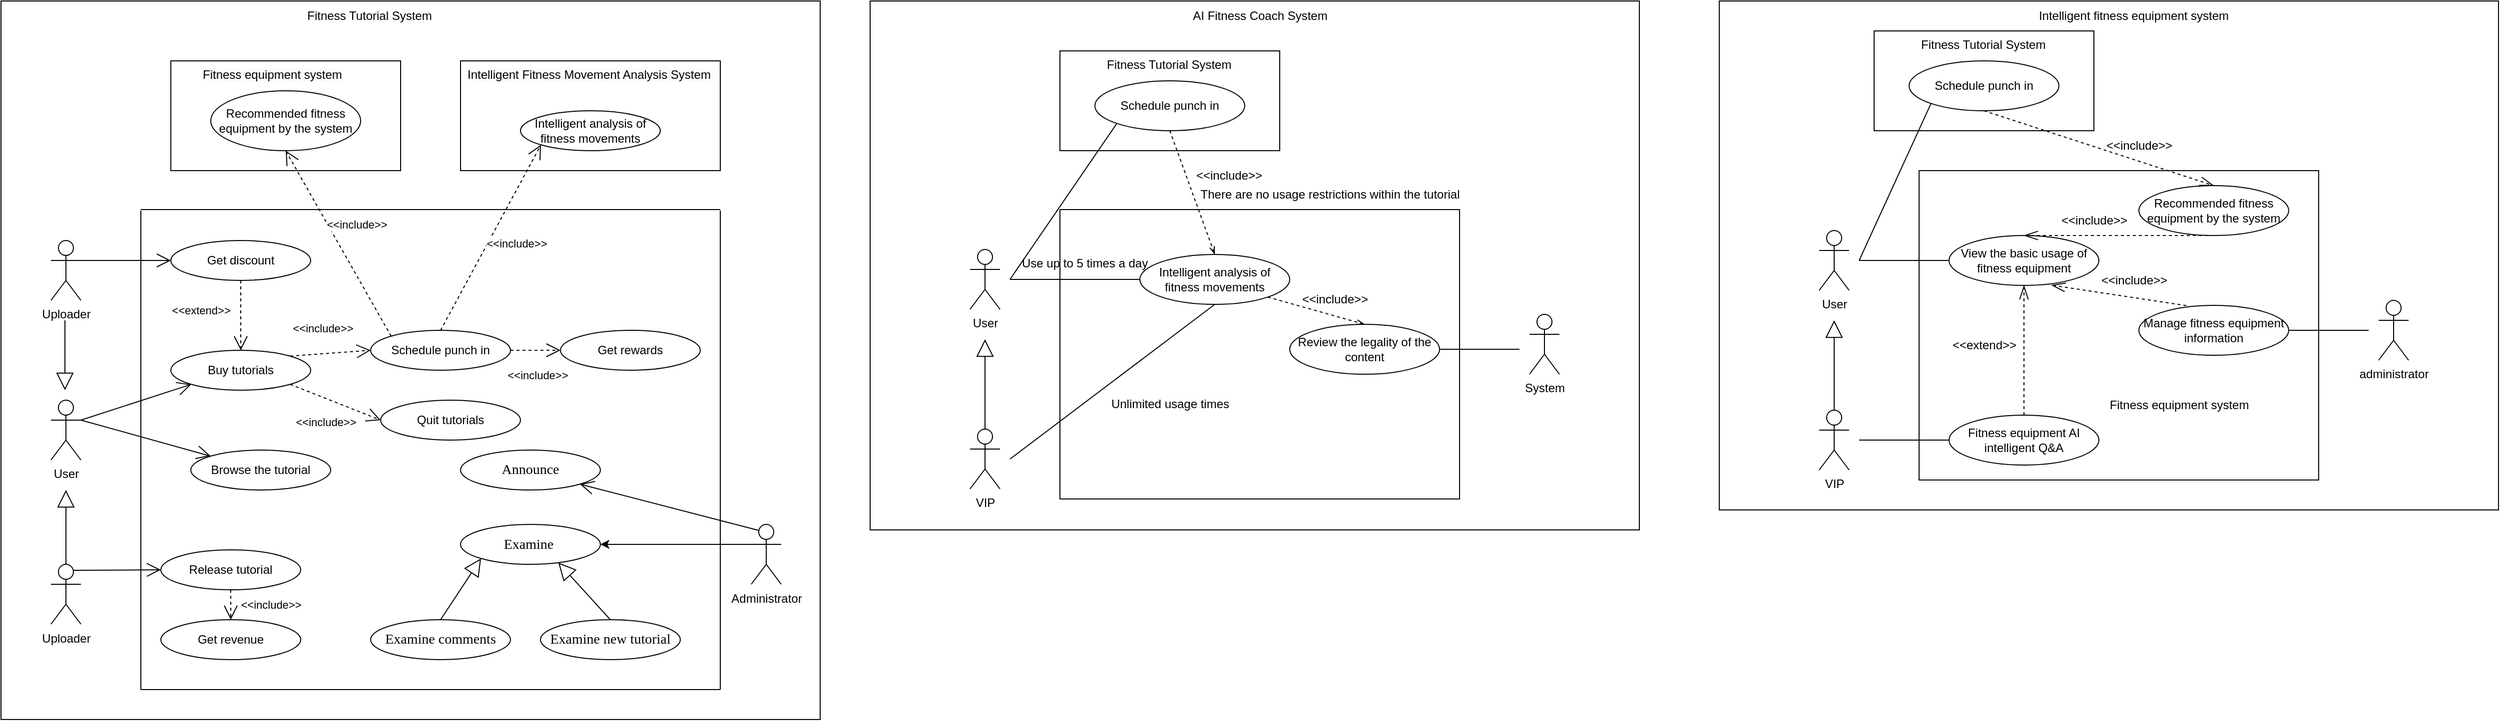 <mxfile version="22.0.3" type="device">
  <diagram name="第 1 页" id="_W_UU3THlxLHFnAgDz7l">
    <mxGraphModel dx="941" dy="1813" grid="1" gridSize="10" guides="1" tooltips="1" connect="1" arrows="1" fold="1" page="1" pageScale="1" pageWidth="827" pageHeight="1169" math="0" shadow="0">
      <root>
        <mxCell id="0" />
        <mxCell id="1" parent="0" />
        <mxCell id="W-EiwBfrbXmSW31yWyGR-8" value="" style="rounded=0;whiteSpace=wrap;html=1;fillColor=none;" parent="1" vertex="1">
          <mxGeometry x="1100" y="149" width="400" height="290" as="geometry" />
        </mxCell>
        <mxCell id="W-EiwBfrbXmSW31yWyGR-9" value="User" style="shape=umlActor;verticalLabelPosition=bottom;verticalAlign=top;html=1;" parent="1" vertex="1">
          <mxGeometry x="1010" y="189" width="30" height="60" as="geometry" />
        </mxCell>
        <mxCell id="W-EiwBfrbXmSW31yWyGR-10" style="edgeStyle=orthogonalEdgeStyle;rounded=0;orthogonalLoop=1;jettySize=auto;html=1;exitX=0.5;exitY=0;exitDx=0;exitDy=0;exitPerimeter=0;endArrow=block;endFill=0;endSize=15;" parent="1" source="W-EiwBfrbXmSW31yWyGR-11" edge="1">
          <mxGeometry relative="1" as="geometry">
            <mxPoint x="1025" y="279" as="targetPoint" />
          </mxGeometry>
        </mxCell>
        <mxCell id="W-EiwBfrbXmSW31yWyGR-11" value="VIP" style="shape=umlActor;verticalLabelPosition=bottom;verticalAlign=top;html=1;" parent="1" vertex="1">
          <mxGeometry x="1010" y="369" width="30" height="60" as="geometry" />
        </mxCell>
        <mxCell id="W-EiwBfrbXmSW31yWyGR-12" value="" style="html=1;verticalAlign=bottom;endArrow=none;curved=0;rounded=0;endFill=0;entryX=0;entryY=0.5;entryDx=0;entryDy=0;" parent="1" target="W-EiwBfrbXmSW31yWyGR-20" edge="1">
          <mxGeometry width="80" relative="1" as="geometry">
            <mxPoint x="1050" y="219" as="sourcePoint" />
            <mxPoint x="1140" y="219" as="targetPoint" />
          </mxGeometry>
        </mxCell>
        <mxCell id="W-EiwBfrbXmSW31yWyGR-13" value="" style="endArrow=none;html=1;rounded=0;endFill=0;entryX=0.5;entryY=1;entryDx=0;entryDy=0;" parent="1" target="W-EiwBfrbXmSW31yWyGR-20" edge="1">
          <mxGeometry width="50" height="50" relative="1" as="geometry">
            <mxPoint x="1050" y="399" as="sourcePoint" />
            <mxPoint x="1140" y="399" as="targetPoint" />
          </mxGeometry>
        </mxCell>
        <mxCell id="W-EiwBfrbXmSW31yWyGR-16" value="System" style="shape=umlActor;verticalLabelPosition=bottom;verticalAlign=top;html=1;outlineConnect=0;" parent="1" vertex="1">
          <mxGeometry x="1570" y="254" width="30" height="60" as="geometry" />
        </mxCell>
        <mxCell id="W-EiwBfrbXmSW31yWyGR-17" value="" style="endArrow=none;html=1;rounded=0;entryX=1;entryY=0.5;entryDx=0;entryDy=0;endFill=0;" parent="1" edge="1">
          <mxGeometry width="50" height="50" relative="1" as="geometry">
            <mxPoint x="1560" y="289" as="sourcePoint" />
            <mxPoint x="1480" y="289" as="targetPoint" />
          </mxGeometry>
        </mxCell>
        <mxCell id="W-EiwBfrbXmSW31yWyGR-20" value="Intelligent analysis of fitness movements" style="ellipse;whiteSpace=wrap;html=1;" parent="1" vertex="1">
          <mxGeometry x="1180" y="194" width="150" height="50" as="geometry" />
        </mxCell>
        <mxCell id="W-EiwBfrbXmSW31yWyGR-22" value="Review the legality of the content" style="ellipse;whiteSpace=wrap;html=1;" parent="1" vertex="1">
          <mxGeometry x="1330" y="264" width="150" height="50" as="geometry" />
        </mxCell>
        <mxCell id="W-EiwBfrbXmSW31yWyGR-24" value="Unlimited usage times" style="text;html=1;align=center;verticalAlign=middle;resizable=0;points=[];autosize=1;strokeColor=none;fillColor=none;" parent="1" vertex="1">
          <mxGeometry x="1140" y="329" width="140" height="30" as="geometry" />
        </mxCell>
        <mxCell id="W-EiwBfrbXmSW31yWyGR-25" value="Use up to 5 times a day" style="text;whiteSpace=wrap;" parent="1" vertex="1">
          <mxGeometry x="1060" y="189" width="130" height="20" as="geometry" />
        </mxCell>
        <mxCell id="W-EiwBfrbXmSW31yWyGR-28" value="" style="endArrow=openThin;html=1;rounded=0;exitX=1;exitY=1;exitDx=0;exitDy=0;entryX=0.5;entryY=0;entryDx=0;entryDy=0;dashed=1;endFill=0;" parent="1" source="W-EiwBfrbXmSW31yWyGR-20" target="W-EiwBfrbXmSW31yWyGR-22" edge="1">
          <mxGeometry width="50" height="50" relative="1" as="geometry">
            <mxPoint x="1270" y="309" as="sourcePoint" />
            <mxPoint x="1320" y="259" as="targetPoint" />
          </mxGeometry>
        </mxCell>
        <mxCell id="W-EiwBfrbXmSW31yWyGR-29" value="&amp;lt;&amp;lt;include&amp;gt;&amp;gt;" style="text;html=1;align=center;verticalAlign=middle;resizable=0;points=[];autosize=1;strokeColor=none;fillColor=none;" parent="1" vertex="1">
          <mxGeometry x="1330" y="224" width="90" height="30" as="geometry" />
        </mxCell>
        <mxCell id="vUam5XG3Os9N0VYCoi5R-13" value="" style="rounded=0;whiteSpace=wrap;html=1;fillColor=none;" parent="1" vertex="1">
          <mxGeometry x="1100" y="-10" width="220" height="100" as="geometry" />
        </mxCell>
        <mxCell id="vUam5XG3Os9N0VYCoi5R-14" value="Schedule punch in" style="ellipse;whiteSpace=wrap;html=1;" parent="1" vertex="1">
          <mxGeometry x="1135" y="20" width="150" height="50" as="geometry" />
        </mxCell>
        <mxCell id="vUam5XG3Os9N0VYCoi5R-15" value="Fitness Tutorial System" style="text;whiteSpace=wrap;" parent="1" vertex="1">
          <mxGeometry x="1145" y="-10" width="130" height="20" as="geometry" />
        </mxCell>
        <mxCell id="vUam5XG3Os9N0VYCoi5R-16" value="" style="endArrow=none;html=1;rounded=0;entryX=0;entryY=1;entryDx=0;entryDy=0;" parent="1" target="vUam5XG3Os9N0VYCoi5R-14" edge="1">
          <mxGeometry width="50" height="50" relative="1" as="geometry">
            <mxPoint x="1050" y="219" as="sourcePoint" />
            <mxPoint x="1310" y="29" as="targetPoint" />
          </mxGeometry>
        </mxCell>
        <mxCell id="vUam5XG3Os9N0VYCoi5R-17" value="" style="endArrow=openThin;html=1;rounded=0;exitX=0.5;exitY=1;exitDx=0;exitDy=0;entryX=0.5;entryY=0;entryDx=0;entryDy=0;dashed=1;endFill=0;" parent="1" source="vUam5XG3Os9N0VYCoi5R-14" target="W-EiwBfrbXmSW31yWyGR-20" edge="1">
          <mxGeometry width="50" height="50" relative="1" as="geometry">
            <mxPoint x="1520" y="43" as="sourcePoint" />
            <mxPoint x="1617" y="70" as="targetPoint" />
          </mxGeometry>
        </mxCell>
        <mxCell id="vUam5XG3Os9N0VYCoi5R-18" value="&amp;lt;&amp;lt;include&amp;gt;&amp;gt;" style="text;html=1;align=center;verticalAlign=middle;resizable=0;points=[];autosize=1;strokeColor=none;fillColor=none;" parent="1" vertex="1">
          <mxGeometry x="1224" y="100" width="90" height="30" as="geometry" />
        </mxCell>
        <mxCell id="vUam5XG3Os9N0VYCoi5R-19" value="There are no usage restrictions within the tutorial" style="text;html=1;align=center;verticalAlign=middle;resizable=0;points=[];autosize=1;strokeColor=none;fillColor=none;" parent="1" vertex="1">
          <mxGeometry x="1230" y="119" width="280" height="30" as="geometry" />
        </mxCell>
        <mxCell id="Eo8Ja9VmBqhK7dcrzEYe-1" value="" style="edgeStyle=orthogonalEdgeStyle;rounded=0;orthogonalLoop=1;jettySize=auto;html=1;exitX=0;exitY=0.333;exitDx=0;exitDy=0;exitPerimeter=0;" parent="1" source="Eo8Ja9VmBqhK7dcrzEYe-2" target="Eo8Ja9VmBqhK7dcrzEYe-20" edge="1">
          <mxGeometry relative="1" as="geometry" />
        </mxCell>
        <mxCell id="Eo8Ja9VmBqhK7dcrzEYe-2" value="Administrator" style="shape=umlActor;verticalLabelPosition=bottom;verticalAlign=top;html=1;outlineConnect=0;" parent="1" vertex="1">
          <mxGeometry x="791" y="464.5" width="30" height="60" as="geometry" />
        </mxCell>
        <mxCell id="Eo8Ja9VmBqhK7dcrzEYe-3" value="User" style="shape=umlActor;verticalLabelPosition=bottom;verticalAlign=top;html=1;outlineConnect=0;" parent="1" vertex="1">
          <mxGeometry x="90" y="340" width="30" height="60" as="geometry" />
        </mxCell>
        <mxCell id="Eo8Ja9VmBqhK7dcrzEYe-4" value="Uploader" style="shape=umlActor;verticalLabelPosition=bottom;verticalAlign=top;html=1;outlineConnect=0;" parent="1" vertex="1">
          <mxGeometry x="90" y="504.5" width="30" height="60" as="geometry" />
        </mxCell>
        <mxCell id="Eo8Ja9VmBqhK7dcrzEYe-5" value="" style="endArrow=block;endSize=15;endFill=0;html=1;rounded=0;exitX=0.5;exitY=0;exitDx=0;exitDy=0;exitPerimeter=0;" parent="1" source="Eo8Ja9VmBqhK7dcrzEYe-4" edge="1">
          <mxGeometry width="160" relative="1" as="geometry">
            <mxPoint x="220" y="390" as="sourcePoint" />
            <mxPoint x="105" y="430" as="targetPoint" />
          </mxGeometry>
        </mxCell>
        <mxCell id="Eo8Ja9VmBqhK7dcrzEYe-6" value="" style="endArrow=block;endSize=15;endFill=0;html=1;rounded=0;" parent="1" edge="1">
          <mxGeometry width="160" relative="1" as="geometry">
            <mxPoint x="104" y="260" as="sourcePoint" />
            <mxPoint x="104" y="330" as="targetPoint" />
          </mxGeometry>
        </mxCell>
        <mxCell id="Eo8Ja9VmBqhK7dcrzEYe-7" value="Release tutorial" style="ellipse;whiteSpace=wrap;html=1;" parent="1" vertex="1">
          <mxGeometry x="200" y="490" width="140" height="40" as="geometry" />
        </mxCell>
        <mxCell id="Eo8Ja9VmBqhK7dcrzEYe-8" value="Buy tutorials" style="ellipse;whiteSpace=wrap;html=1;" parent="1" vertex="1">
          <mxGeometry x="210" y="290" width="140" height="40" as="geometry" />
        </mxCell>
        <mxCell id="Eo8Ja9VmBqhK7dcrzEYe-9" value="Quit tutorials" style="ellipse;whiteSpace=wrap;html=1;" parent="1" vertex="1">
          <mxGeometry x="420" y="340" width="140" height="40" as="geometry" />
        </mxCell>
        <mxCell id="Eo8Ja9VmBqhK7dcrzEYe-10" value="Get rewards" style="ellipse;whiteSpace=wrap;html=1;" parent="1" vertex="1">
          <mxGeometry x="600" y="270" width="140" height="40" as="geometry" />
        </mxCell>
        <mxCell id="Eo8Ja9VmBqhK7dcrzEYe-11" value="Schedule punch in" style="ellipse;whiteSpace=wrap;html=1;" parent="1" vertex="1">
          <mxGeometry x="410" y="270" width="140" height="40" as="geometry" />
        </mxCell>
        <mxCell id="Eo8Ja9VmBqhK7dcrzEYe-12" value="" style="endArrow=open;endFill=1;endSize=12;html=1;rounded=0;exitX=0.75;exitY=0.1;exitDx=0;exitDy=0;exitPerimeter=0;entryX=0;entryY=0.5;entryDx=0;entryDy=0;" parent="1" source="Eo8Ja9VmBqhK7dcrzEYe-4" target="Eo8Ja9VmBqhK7dcrzEYe-7" edge="1">
          <mxGeometry width="160" relative="1" as="geometry">
            <mxPoint x="620" y="260" as="sourcePoint" />
            <mxPoint x="780" y="260" as="targetPoint" />
          </mxGeometry>
        </mxCell>
        <mxCell id="Eo8Ja9VmBqhK7dcrzEYe-13" value="" style="endArrow=open;endFill=1;endSize=12;html=1;rounded=0;exitX=1;exitY=0.333;exitDx=0;exitDy=0;exitPerimeter=0;entryX=0;entryY=1;entryDx=0;entryDy=0;" parent="1" source="Eo8Ja9VmBqhK7dcrzEYe-3" target="Eo8Ja9VmBqhK7dcrzEYe-8" edge="1">
          <mxGeometry width="160" relative="1" as="geometry">
            <mxPoint x="200" y="320" as="sourcePoint" />
            <mxPoint x="360" y="260" as="targetPoint" />
          </mxGeometry>
        </mxCell>
        <mxCell id="Eo8Ja9VmBqhK7dcrzEYe-14" value="Browse the tutorial" style="ellipse;whiteSpace=wrap;html=1;" parent="1" vertex="1">
          <mxGeometry x="230" y="390" width="140" height="40" as="geometry" />
        </mxCell>
        <mxCell id="Eo8Ja9VmBqhK7dcrzEYe-15" value="" style="endArrow=open;endFill=1;endSize=12;html=1;rounded=0;exitX=1;exitY=0.333;exitDx=0;exitDy=0;exitPerimeter=0;" parent="1" source="Eo8Ja9VmBqhK7dcrzEYe-3" target="Eo8Ja9VmBqhK7dcrzEYe-14" edge="1">
          <mxGeometry width="160" relative="1" as="geometry">
            <mxPoint x="240" y="290" as="sourcePoint" />
            <mxPoint x="350" y="348" as="targetPoint" />
          </mxGeometry>
        </mxCell>
        <mxCell id="Eo8Ja9VmBqhK7dcrzEYe-16" value="&amp;lt;&amp;lt;include&amp;gt;&amp;gt;" style="endArrow=open;endSize=12;dashed=1;html=1;rounded=0;exitX=0.5;exitY=1;exitDx=0;exitDy=0;entryX=0.5;entryY=0;entryDx=0;entryDy=0;" parent="1" source="Eo8Ja9VmBqhK7dcrzEYe-7" target="Eo8Ja9VmBqhK7dcrzEYe-27" edge="1">
          <mxGeometry x="-0.033" y="40" width="160" relative="1" as="geometry">
            <mxPoint x="279.78" y="516.0" as="sourcePoint" />
            <mxPoint x="280" y="580" as="targetPoint" />
            <mxPoint as="offset" />
          </mxGeometry>
        </mxCell>
        <mxCell id="Eo8Ja9VmBqhK7dcrzEYe-17" value="&amp;lt;&amp;lt;include&amp;gt;&amp;gt;" style="endArrow=open;endSize=12;dashed=1;html=1;rounded=0;entryX=0;entryY=0.5;entryDx=0;entryDy=0;exitX=1;exitY=0;exitDx=0;exitDy=0;" parent="1" source="Eo8Ja9VmBqhK7dcrzEYe-8" target="Eo8Ja9VmBqhK7dcrzEYe-11" edge="1">
          <mxGeometry x="-0.146" y="25" width="160" relative="1" as="geometry">
            <mxPoint x="520" y="501.0" as="sourcePoint" />
            <mxPoint x="520" y="561" as="targetPoint" />
            <mxPoint as="offset" />
          </mxGeometry>
        </mxCell>
        <mxCell id="Eo8Ja9VmBqhK7dcrzEYe-18" value="&amp;lt;&amp;lt;include&amp;gt;&amp;gt;" style="endArrow=open;endSize=12;dashed=1;html=1;rounded=0;entryX=0;entryY=0.5;entryDx=0;entryDy=0;exitX=1;exitY=1;exitDx=0;exitDy=0;" parent="1" source="Eo8Ja9VmBqhK7dcrzEYe-8" target="Eo8Ja9VmBqhK7dcrzEYe-9" edge="1">
          <mxGeometry x="-0.046" y="-22" width="160" relative="1" as="geometry">
            <mxPoint x="450" y="348" as="sourcePoint" />
            <mxPoint x="560" y="315" as="targetPoint" />
            <mxPoint as="offset" />
          </mxGeometry>
        </mxCell>
        <mxCell id="Eo8Ja9VmBqhK7dcrzEYe-19" value="&amp;lt;&amp;lt;include&amp;gt;&amp;gt;" style="endArrow=open;endSize=12;dashed=1;html=1;rounded=0;entryX=0;entryY=0.5;entryDx=0;entryDy=0;exitX=1;exitY=0.5;exitDx=0;exitDy=0;" parent="1" source="Eo8Ja9VmBqhK7dcrzEYe-11" target="Eo8Ja9VmBqhK7dcrzEYe-10" edge="1">
          <mxGeometry x="0.067" y="-25" width="160" relative="1" as="geometry">
            <mxPoint x="450" y="383" as="sourcePoint" />
            <mxPoint x="520" y="385" as="targetPoint" />
            <mxPoint as="offset" />
          </mxGeometry>
        </mxCell>
        <mxCell id="Eo8Ja9VmBqhK7dcrzEYe-20" value="&lt;p class=&quot;MsoNormal&quot;&gt;&lt;span style=&quot;mso-spacerun:&#39;yes&#39;;font-family:宋体;mso-ascii-font-family:Calibri;&lt;br/&gt;mso-hansi-font-family:Calibri;mso-bidi-font-family:&#39;Times New Roman&#39;;font-size:10.5pt;&lt;br/&gt;mso-font-kerning:1.0pt;&quot;&gt;&lt;font face=&quot;Calibri&quot;&gt;Examine&amp;nbsp;&lt;/font&gt;&lt;/span&gt;&lt;/p&gt;" style="ellipse;whiteSpace=wrap;html=1;" parent="1" vertex="1">
          <mxGeometry x="500" y="464.5" width="140" height="40" as="geometry" />
        </mxCell>
        <mxCell id="Eo8Ja9VmBqhK7dcrzEYe-21" value="&lt;p class=&quot;MsoNormal&quot;&gt;&lt;font face=&quot;Calibri&quot;&gt;&lt;span style=&quot;font-size: 14px;&quot;&gt;Announce&lt;/span&gt;&lt;/font&gt;&lt;br&gt;&lt;/p&gt;" style="ellipse;whiteSpace=wrap;html=1;" parent="1" vertex="1">
          <mxGeometry x="500" y="390" width="140" height="40" as="geometry" />
        </mxCell>
        <mxCell id="Eo8Ja9VmBqhK7dcrzEYe-22" value="&lt;p class=&quot;MsoNormal&quot;&gt;&lt;font face=&quot;Calibri&quot;&gt;&lt;span style=&quot;font-size: 14px;&quot;&gt;Examine new tutorial&lt;/span&gt;&lt;/font&gt;&lt;br&gt;&lt;/p&gt;" style="ellipse;whiteSpace=wrap;html=1;" parent="1" vertex="1">
          <mxGeometry x="580" y="560" width="140" height="40" as="geometry" />
        </mxCell>
        <mxCell id="Eo8Ja9VmBqhK7dcrzEYe-23" value="&lt;p class=&quot;MsoNormal&quot;&gt;&lt;font face=&quot;Calibri&quot;&gt;&lt;span style=&quot;font-size: 14px;&quot;&gt;Examine comments&lt;/span&gt;&lt;/font&gt;&lt;/p&gt;" style="ellipse;whiteSpace=wrap;html=1;" parent="1" vertex="1">
          <mxGeometry x="410" y="560" width="140" height="40" as="geometry" />
        </mxCell>
        <mxCell id="Eo8Ja9VmBqhK7dcrzEYe-24" value="" style="endArrow=block;endSize=15;endFill=0;html=1;rounded=0;exitX=0.5;exitY=0;exitDx=0;exitDy=0;entryX=0.699;entryY=0.958;entryDx=0;entryDy=0;entryPerimeter=0;" parent="1" source="Eo8Ja9VmBqhK7dcrzEYe-22" target="Eo8Ja9VmBqhK7dcrzEYe-20" edge="1">
          <mxGeometry width="160" relative="1" as="geometry">
            <mxPoint x="75" y="500" as="sourcePoint" />
            <mxPoint x="100" y="410" as="targetPoint" />
          </mxGeometry>
        </mxCell>
        <mxCell id="Eo8Ja9VmBqhK7dcrzEYe-25" value="" style="endArrow=block;endSize=15;endFill=0;html=1;rounded=0;exitX=0.5;exitY=0;exitDx=0;exitDy=0;entryX=0;entryY=1;entryDx=0;entryDy=0;" parent="1" source="Eo8Ja9VmBqhK7dcrzEYe-23" target="Eo8Ja9VmBqhK7dcrzEYe-20" edge="1">
          <mxGeometry width="160" relative="1" as="geometry">
            <mxPoint x="85" y="510" as="sourcePoint" />
            <mxPoint x="520" y="560" as="targetPoint" />
          </mxGeometry>
        </mxCell>
        <mxCell id="Eo8Ja9VmBqhK7dcrzEYe-26" value="" style="endArrow=open;endFill=1;endSize=12;html=1;rounded=0;exitX=0.25;exitY=0.1;exitDx=0;exitDy=0;exitPerimeter=0;entryX=1;entryY=1;entryDx=0;entryDy=0;" parent="1" source="Eo8Ja9VmBqhK7dcrzEYe-2" target="Eo8Ja9VmBqhK7dcrzEYe-21" edge="1">
          <mxGeometry width="160" relative="1" as="geometry">
            <mxPoint x="163" y="506" as="sourcePoint" />
            <mxPoint x="220" y="506" as="targetPoint" />
          </mxGeometry>
        </mxCell>
        <mxCell id="Eo8Ja9VmBqhK7dcrzEYe-27" value="Get revenue" style="ellipse;whiteSpace=wrap;html=1;" parent="1" vertex="1">
          <mxGeometry x="200" y="560" width="140" height="40" as="geometry" />
        </mxCell>
        <mxCell id="Eo8Ja9VmBqhK7dcrzEYe-28" value="Uploader" style="shape=umlActor;verticalLabelPosition=bottom;verticalAlign=top;html=1;outlineConnect=0;" parent="1" vertex="1">
          <mxGeometry x="90" y="180" width="30" height="60" as="geometry" />
        </mxCell>
        <mxCell id="Eo8Ja9VmBqhK7dcrzEYe-29" value="Get discount" style="ellipse;whiteSpace=wrap;html=1;" parent="1" vertex="1">
          <mxGeometry x="210" y="180" width="140" height="40" as="geometry" />
        </mxCell>
        <mxCell id="Eo8Ja9VmBqhK7dcrzEYe-30" value="" style="endArrow=open;endFill=1;endSize=12;html=1;rounded=0;exitX=1;exitY=0.333;exitDx=0;exitDy=0;exitPerimeter=0;entryX=0;entryY=0.5;entryDx=0;entryDy=0;" parent="1" source="Eo8Ja9VmBqhK7dcrzEYe-28" target="Eo8Ja9VmBqhK7dcrzEYe-29" edge="1">
          <mxGeometry width="160" relative="1" as="geometry">
            <mxPoint x="130" y="370" as="sourcePoint" />
            <mxPoint x="241" y="334" as="targetPoint" />
          </mxGeometry>
        </mxCell>
        <mxCell id="Eo8Ja9VmBqhK7dcrzEYe-31" value="&amp;lt;&amp;lt;extend&amp;gt;&amp;gt;" style="endArrow=open;endSize=12;dashed=1;html=1;rounded=0;entryX=0.5;entryY=0;entryDx=0;entryDy=0;exitX=0.5;exitY=1;exitDx=0;exitDy=0;" parent="1" source="Eo8Ja9VmBqhK7dcrzEYe-29" target="Eo8Ja9VmBqhK7dcrzEYe-8" edge="1">
          <mxGeometry x="-0.143" y="-40" width="160" relative="1" as="geometry">
            <mxPoint x="339" y="334" as="sourcePoint" />
            <mxPoint x="430" y="370" as="targetPoint" />
            <mxPoint as="offset" />
          </mxGeometry>
        </mxCell>
        <mxCell id="Eo8Ja9VmBqhK7dcrzEYe-32" value="" style="whiteSpace=wrap;html=1;aspect=fixed;opacity=0;strokeColor=default;align=center;verticalAlign=middle;fontFamily=Helvetica;fontSize=12;fontColor=default;fillColor=default;" parent="1" vertex="1">
          <mxGeometry x="530" y="400" width="80" height="80" as="geometry" />
        </mxCell>
        <mxCell id="Eo8Ja9VmBqhK7dcrzEYe-33" value="" style="rounded=0;whiteSpace=wrap;html=1;opacity=0;strokeColor=default;align=center;verticalAlign=middle;fontFamily=Helvetica;fontSize=12;fontColor=default;fillColor=default;" parent="1" vertex="1">
          <mxGeometry x="510" y="410" width="120" height="60" as="geometry" />
        </mxCell>
        <mxCell id="Eo8Ja9VmBqhK7dcrzEYe-34" value="" style="endArrow=none;html=1;rounded=0;fontFamily=Helvetica;fontSize=12;fontColor=default;" parent="1" edge="1">
          <mxGeometry width="50" height="50" relative="1" as="geometry">
            <mxPoint x="180" y="630" as="sourcePoint" />
            <mxPoint x="760" y="630" as="targetPoint" />
          </mxGeometry>
        </mxCell>
        <mxCell id="Eo8Ja9VmBqhK7dcrzEYe-35" value="" style="endArrow=none;html=1;rounded=0;fontFamily=Helvetica;fontSize=12;fontColor=default;" parent="1" edge="1">
          <mxGeometry width="50" height="50" relative="1" as="geometry">
            <mxPoint x="180" y="149" as="sourcePoint" />
            <mxPoint x="760" y="149" as="targetPoint" />
          </mxGeometry>
        </mxCell>
        <mxCell id="Eo8Ja9VmBqhK7dcrzEYe-36" value="" style="endArrow=none;html=1;rounded=0;fontFamily=Helvetica;fontSize=12;fontColor=default;" parent="1" edge="1">
          <mxGeometry width="50" height="50" relative="1" as="geometry">
            <mxPoint x="180" y="150" as="sourcePoint" />
            <mxPoint x="180" y="630" as="targetPoint" />
          </mxGeometry>
        </mxCell>
        <mxCell id="Eo8Ja9VmBqhK7dcrzEYe-37" value="" style="endArrow=none;html=1;rounded=0;fontFamily=Helvetica;fontSize=12;fontColor=default;" parent="1" edge="1">
          <mxGeometry width="50" height="50" relative="1" as="geometry">
            <mxPoint x="760" y="150" as="sourcePoint" />
            <mxPoint x="760" y="630" as="targetPoint" />
          </mxGeometry>
        </mxCell>
        <mxCell id="Eo8Ja9VmBqhK7dcrzEYe-38" value="Intelligent analysis of fitness movements" style="ellipse;whiteSpace=wrap;html=1;" parent="1" vertex="1">
          <mxGeometry x="560" y="50" width="140" height="40" as="geometry" />
        </mxCell>
        <mxCell id="Eo8Ja9VmBqhK7dcrzEYe-39" value="&amp;lt;&amp;lt;include&amp;gt;&amp;gt;" style="endArrow=open;endSize=12;dashed=1;html=1;rounded=0;entryX=0;entryY=1;entryDx=0;entryDy=0;exitX=0.5;exitY=0;exitDx=0;exitDy=0;" parent="1" source="Eo8Ja9VmBqhK7dcrzEYe-11" target="Eo8Ja9VmBqhK7dcrzEYe-38" edge="1">
          <mxGeometry x="0.067" y="-25" width="160" relative="1" as="geometry">
            <mxPoint x="560" y="300" as="sourcePoint" />
            <mxPoint x="610" y="300" as="targetPoint" />
            <mxPoint as="offset" />
          </mxGeometry>
        </mxCell>
        <mxCell id="Eo8Ja9VmBqhK7dcrzEYe-40" value="" style="rounded=0;whiteSpace=wrap;html=1;fillColor=none;" parent="1" vertex="1">
          <mxGeometry x="500" width="260" height="110" as="geometry" />
        </mxCell>
        <mxCell id="Eo8Ja9VmBqhK7dcrzEYe-41" value="&lt;span style=&quot;color: rgb(0, 0, 0); font-family: Helvetica; font-size: 12px; font-style: normal; font-variant-ligatures: normal; font-variant-caps: normal; font-weight: 400; letter-spacing: normal; orphans: 2; text-align: center; text-indent: 0px; text-transform: none; widows: 2; word-spacing: 0px; -webkit-text-stroke-width: 0px; background-color: rgb(251, 251, 251); text-decoration-thickness: initial; text-decoration-style: initial; text-decoration-color: initial; float: none; display: inline !important;&quot;&gt;Intelligent Fitness Movement Analysis System&lt;/span&gt;" style="text;whiteSpace=wrap;html=1;" parent="1" vertex="1">
          <mxGeometry x="505" width="250" height="40" as="geometry" />
        </mxCell>
        <mxCell id="Eo8Ja9VmBqhK7dcrzEYe-42" value="Recommended fitness equipment by the system" style="ellipse;whiteSpace=wrap;html=1;" parent="1" vertex="1">
          <mxGeometry x="250" y="30" width="150" height="60" as="geometry" />
        </mxCell>
        <mxCell id="Eo8Ja9VmBqhK7dcrzEYe-43" value="" style="rounded=0;whiteSpace=wrap;html=1;fillColor=none;" parent="1" vertex="1">
          <mxGeometry x="210" width="230" height="110" as="geometry" />
        </mxCell>
        <mxCell id="Eo8Ja9VmBqhK7dcrzEYe-44" value="&lt;span style=&quot;color: rgb(0, 0, 0); font-family: Helvetica; font-size: 12px; font-style: normal; font-variant-ligatures: normal; font-variant-caps: normal; font-weight: 400; letter-spacing: normal; orphans: 2; text-align: center; text-indent: 0px; text-transform: none; widows: 2; word-spacing: 0px; -webkit-text-stroke-width: 0px; background-color: rgb(251, 251, 251); text-decoration-thickness: initial; text-decoration-style: initial; text-decoration-color: initial; float: none; display: inline !important;&quot;&gt;Fitness equipment system&lt;/span&gt;" style="text;whiteSpace=wrap;html=1;" parent="1" vertex="1">
          <mxGeometry x="240" width="170" height="40" as="geometry" />
        </mxCell>
        <mxCell id="Eo8Ja9VmBqhK7dcrzEYe-45" value="&amp;lt;&amp;lt;include&amp;gt;&amp;gt;" style="endArrow=open;endSize=12;dashed=1;html=1;rounded=0;exitX=0;exitY=0;exitDx=0;exitDy=0;entryX=0.5;entryY=1;entryDx=0;entryDy=0;" parent="1" source="Eo8Ja9VmBqhK7dcrzEYe-11" target="Eo8Ja9VmBqhK7dcrzEYe-42" edge="1">
          <mxGeometry x="0.067" y="-25" width="160" relative="1" as="geometry">
            <mxPoint x="490" y="280" as="sourcePoint" />
            <mxPoint x="591" y="94" as="targetPoint" />
            <mxPoint as="offset" />
          </mxGeometry>
        </mxCell>
        <mxCell id="Eo8Ja9VmBqhK7dcrzEYe-46" value="" style="rounded=0;whiteSpace=wrap;html=1;fillColor=none;" parent="1" vertex="1">
          <mxGeometry x="1960" y="110" width="400" height="310" as="geometry" />
        </mxCell>
        <mxCell id="Eo8Ja9VmBqhK7dcrzEYe-47" value="User" style="shape=umlActor;verticalLabelPosition=bottom;verticalAlign=top;html=1;" parent="1" vertex="1">
          <mxGeometry x="1860" y="170" width="30" height="60" as="geometry" />
        </mxCell>
        <mxCell id="Eo8Ja9VmBqhK7dcrzEYe-48" style="edgeStyle=orthogonalEdgeStyle;rounded=0;orthogonalLoop=1;jettySize=auto;html=1;exitX=0.5;exitY=0;exitDx=0;exitDy=0;exitPerimeter=0;endArrow=block;endFill=0;endSize=15;" parent="1" source="Eo8Ja9VmBqhK7dcrzEYe-49" edge="1">
          <mxGeometry relative="1" as="geometry">
            <mxPoint x="1875" y="260" as="targetPoint" />
          </mxGeometry>
        </mxCell>
        <mxCell id="Eo8Ja9VmBqhK7dcrzEYe-49" value="VIP" style="shape=umlActor;verticalLabelPosition=bottom;verticalAlign=top;html=1;" parent="1" vertex="1">
          <mxGeometry x="1860" y="350" width="30" height="60" as="geometry" />
        </mxCell>
        <mxCell id="Eo8Ja9VmBqhK7dcrzEYe-50" value="" style="html=1;verticalAlign=bottom;endArrow=none;curved=0;rounded=0;endFill=0;entryX=0;entryY=0.5;entryDx=0;entryDy=0;" parent="1" edge="1">
          <mxGeometry width="80" relative="1" as="geometry">
            <mxPoint x="1900" y="200" as="sourcePoint" />
            <mxPoint x="1990" y="200" as="targetPoint" />
          </mxGeometry>
        </mxCell>
        <mxCell id="Eo8Ja9VmBqhK7dcrzEYe-51" value="" style="endArrow=none;html=1;rounded=0;endFill=0;" parent="1" edge="1">
          <mxGeometry width="50" height="50" relative="1" as="geometry">
            <mxPoint x="1900" y="380" as="sourcePoint" />
            <mxPoint x="1990" y="380" as="targetPoint" />
          </mxGeometry>
        </mxCell>
        <mxCell id="Eo8Ja9VmBqhK7dcrzEYe-52" value="" style="endArrow=openThin;html=1;rounded=0;exitX=0.5;exitY=0;exitDx=0;exitDy=0;dashed=1;endFill=0;entryX=0.5;entryY=1;entryDx=0;entryDy=0;endSize=12;" parent="1" source="Eo8Ja9VmBqhK7dcrzEYe-59" target="Eo8Ja9VmBqhK7dcrzEYe-58" edge="1">
          <mxGeometry width="50" height="50" relative="1" as="geometry">
            <mxPoint x="2050" y="345" as="sourcePoint" />
            <mxPoint x="2050" y="235" as="targetPoint" />
          </mxGeometry>
        </mxCell>
        <mxCell id="Eo8Ja9VmBqhK7dcrzEYe-53" value="&amp;lt;&amp;lt;extend&amp;gt;&amp;gt;" style="text;html=1;align=center;verticalAlign=middle;resizable=0;points=[];autosize=1;strokeColor=none;fillColor=none;" parent="1" vertex="1">
          <mxGeometry x="1980" y="270" width="90" height="30" as="geometry" />
        </mxCell>
        <mxCell id="Eo8Ja9VmBqhK7dcrzEYe-54" value="administrator" style="shape=umlActor;verticalLabelPosition=bottom;verticalAlign=top;html=1;outlineConnect=0;" parent="1" vertex="1">
          <mxGeometry x="2420" y="240" width="30" height="60" as="geometry" />
        </mxCell>
        <mxCell id="Eo8Ja9VmBqhK7dcrzEYe-55" value="" style="endArrow=none;html=1;rounded=0;entryX=1;entryY=0.5;entryDx=0;entryDy=0;endFill=0;" parent="1" edge="1">
          <mxGeometry width="50" height="50" relative="1" as="geometry">
            <mxPoint x="2410" y="270" as="sourcePoint" />
            <mxPoint x="2330" y="270" as="targetPoint" />
          </mxGeometry>
        </mxCell>
        <mxCell id="Eo8Ja9VmBqhK7dcrzEYe-56" value="" style="endArrow=openThin;html=1;rounded=0;exitX=0;exitY=0;exitDx=0;exitDy=0;dashed=1;endFill=0;entryX=1;entryY=1;entryDx=0;entryDy=0;endSize=12;" parent="1" edge="1">
          <mxGeometry width="50" height="50" relative="1" as="geometry">
            <mxPoint x="2227.574" y="245.251" as="sourcePoint" />
            <mxPoint x="2092.426" y="224.749" as="targetPoint" />
          </mxGeometry>
        </mxCell>
        <mxCell id="Eo8Ja9VmBqhK7dcrzEYe-57" value="&amp;lt;&amp;lt;include&amp;gt;&amp;gt;" style="text;html=1;align=center;verticalAlign=middle;resizable=0;points=[];autosize=1;strokeColor=none;fillColor=none;" parent="1" vertex="1">
          <mxGeometry x="2130" y="205" width="90" height="30" as="geometry" />
        </mxCell>
        <mxCell id="Eo8Ja9VmBqhK7dcrzEYe-58" value="View the basic usage of fitness equipment" style="ellipse;whiteSpace=wrap;html=1;" parent="1" vertex="1">
          <mxGeometry x="1990" y="175" width="150" height="50" as="geometry" />
        </mxCell>
        <mxCell id="Eo8Ja9VmBqhK7dcrzEYe-59" value="Fitness equipment AI intelligent Q&amp;amp;A" style="ellipse;whiteSpace=wrap;html=1;" parent="1" vertex="1">
          <mxGeometry x="1990" y="355" width="150" height="50" as="geometry" />
        </mxCell>
        <mxCell id="Eo8Ja9VmBqhK7dcrzEYe-60" value="Manage fitness equipment information" style="ellipse;whiteSpace=wrap;html=1;" parent="1" vertex="1">
          <mxGeometry x="2180" y="245" width="150" height="50" as="geometry" />
        </mxCell>
        <mxCell id="Eo8Ja9VmBqhK7dcrzEYe-61" value="Fitness equipment system" style="text;html=1;align=center;verticalAlign=middle;resizable=0;points=[];autosize=1;strokeColor=none;fillColor=none;" parent="1" vertex="1">
          <mxGeometry x="2140" y="330" width="160" height="30" as="geometry" />
        </mxCell>
        <mxCell id="Eo8Ja9VmBqhK7dcrzEYe-62" value="" style="rounded=0;whiteSpace=wrap;html=1;fillColor=none;" parent="1" vertex="1">
          <mxGeometry x="1915" y="-30" width="220" height="100" as="geometry" />
        </mxCell>
        <mxCell id="Eo8Ja9VmBqhK7dcrzEYe-63" value="Fitness Tutorial System" style="text;whiteSpace=wrap;" parent="1" vertex="1">
          <mxGeometry x="1960" y="-30" width="130" height="20" as="geometry" />
        </mxCell>
        <mxCell id="Eo8Ja9VmBqhK7dcrzEYe-64" value="Schedule punch in" style="ellipse;whiteSpace=wrap;html=1;" parent="1" vertex="1">
          <mxGeometry x="1950" width="150" height="50" as="geometry" />
        </mxCell>
        <mxCell id="Eo8Ja9VmBqhK7dcrzEYe-65" value="" style="endArrow=none;html=1;rounded=0;entryX=0;entryY=1;entryDx=0;entryDy=0;" parent="1" target="Eo8Ja9VmBqhK7dcrzEYe-64" edge="1">
          <mxGeometry width="50" height="50" relative="1" as="geometry">
            <mxPoint x="1900" y="200" as="sourcePoint" />
            <mxPoint x="2160" y="140" as="targetPoint" />
          </mxGeometry>
        </mxCell>
        <mxCell id="Eo8Ja9VmBqhK7dcrzEYe-66" value="" style="endArrow=openThin;html=1;rounded=0;exitX=0.5;exitY=1;exitDx=0;exitDy=0;dashed=1;endFill=0;entryX=0.5;entryY=0;entryDx=0;entryDy=0;endSize=12;" parent="1" source="Eo8Ja9VmBqhK7dcrzEYe-64" target="Eo8Ja9VmBqhK7dcrzEYe-67" edge="1">
          <mxGeometry width="50" height="50" relative="1" as="geometry">
            <mxPoint x="2305.144" y="90.501" as="sourcePoint" />
            <mxPoint x="2169.996" y="69.999" as="targetPoint" />
          </mxGeometry>
        </mxCell>
        <mxCell id="Eo8Ja9VmBqhK7dcrzEYe-67" value="Recommended fitness equipment by the system" style="ellipse;whiteSpace=wrap;html=1;" parent="1" vertex="1">
          <mxGeometry x="2180" y="125" width="150" height="50" as="geometry" />
        </mxCell>
        <mxCell id="Eo8Ja9VmBqhK7dcrzEYe-68" value="&amp;lt;&amp;lt;include&amp;gt;&amp;gt;" style="text;html=1;align=center;verticalAlign=middle;resizable=0;points=[];autosize=1;strokeColor=none;fillColor=none;" parent="1" vertex="1">
          <mxGeometry x="2135" y="70" width="90" height="30" as="geometry" />
        </mxCell>
        <mxCell id="Eo8Ja9VmBqhK7dcrzEYe-69" value="" style="endArrow=openThin;html=1;rounded=0;exitX=0.5;exitY=1;exitDx=0;exitDy=0;dashed=1;endFill=0;entryX=0.5;entryY=0;entryDx=0;entryDy=0;endSize=12;" parent="1" source="Eo8Ja9VmBqhK7dcrzEYe-67" target="Eo8Ja9VmBqhK7dcrzEYe-58" edge="1">
          <mxGeometry width="50" height="50" relative="1" as="geometry">
            <mxPoint x="2285.004" y="205.001" as="sourcePoint" />
            <mxPoint x="2149.856" y="184.499" as="targetPoint" />
          </mxGeometry>
        </mxCell>
        <mxCell id="Eo8Ja9VmBqhK7dcrzEYe-70" value="&amp;lt;&amp;lt;include&amp;gt;&amp;gt;" style="text;html=1;align=center;verticalAlign=middle;resizable=0;points=[];autosize=1;strokeColor=none;fillColor=none;" parent="1" vertex="1">
          <mxGeometry x="2090" y="145" width="90" height="30" as="geometry" />
        </mxCell>
        <mxCell id="Eo8Ja9VmBqhK7dcrzEYe-73" value="" style="rounded=0;whiteSpace=wrap;html=1;fillColor=none;" parent="1" vertex="1">
          <mxGeometry x="40" y="-60" width="820" height="720" as="geometry" />
        </mxCell>
        <mxCell id="Eo8Ja9VmBqhK7dcrzEYe-74" value="Fitness Tutorial System" style="text;html=1;strokeColor=none;fillColor=none;align=center;verticalAlign=middle;whiteSpace=wrap;rounded=0;" parent="1" vertex="1">
          <mxGeometry x="314" y="-60" width="190" height="30" as="geometry" />
        </mxCell>
        <mxCell id="Eo8Ja9VmBqhK7dcrzEYe-75" value="" style="rounded=0;whiteSpace=wrap;html=1;fillColor=none;" parent="1" vertex="1">
          <mxGeometry x="910" y="-60" width="770" height="530" as="geometry" />
        </mxCell>
        <mxCell id="Eo8Ja9VmBqhK7dcrzEYe-76" value="AI Fitness Coach System" style="text;html=1;align=center;verticalAlign=middle;resizable=0;points=[];autosize=1;strokeColor=none;fillColor=none;" parent="1" vertex="1">
          <mxGeometry x="1220" y="-60" width="160" height="30" as="geometry" />
        </mxCell>
        <mxCell id="Eo8Ja9VmBqhK7dcrzEYe-78" value="" style="rounded=0;whiteSpace=wrap;html=1;fillColor=none;" parent="1" vertex="1">
          <mxGeometry x="1760" y="-60" width="780" height="510" as="geometry" />
        </mxCell>
        <mxCell id="Eo8Ja9VmBqhK7dcrzEYe-79" value="Intelligent fitness equipment system" style="text;html=1;strokeColor=none;fillColor=none;align=center;verticalAlign=middle;whiteSpace=wrap;rounded=0;" parent="1" vertex="1">
          <mxGeometry x="2055" y="-60" width="240" height="30" as="geometry" />
        </mxCell>
      </root>
    </mxGraphModel>
  </diagram>
</mxfile>
